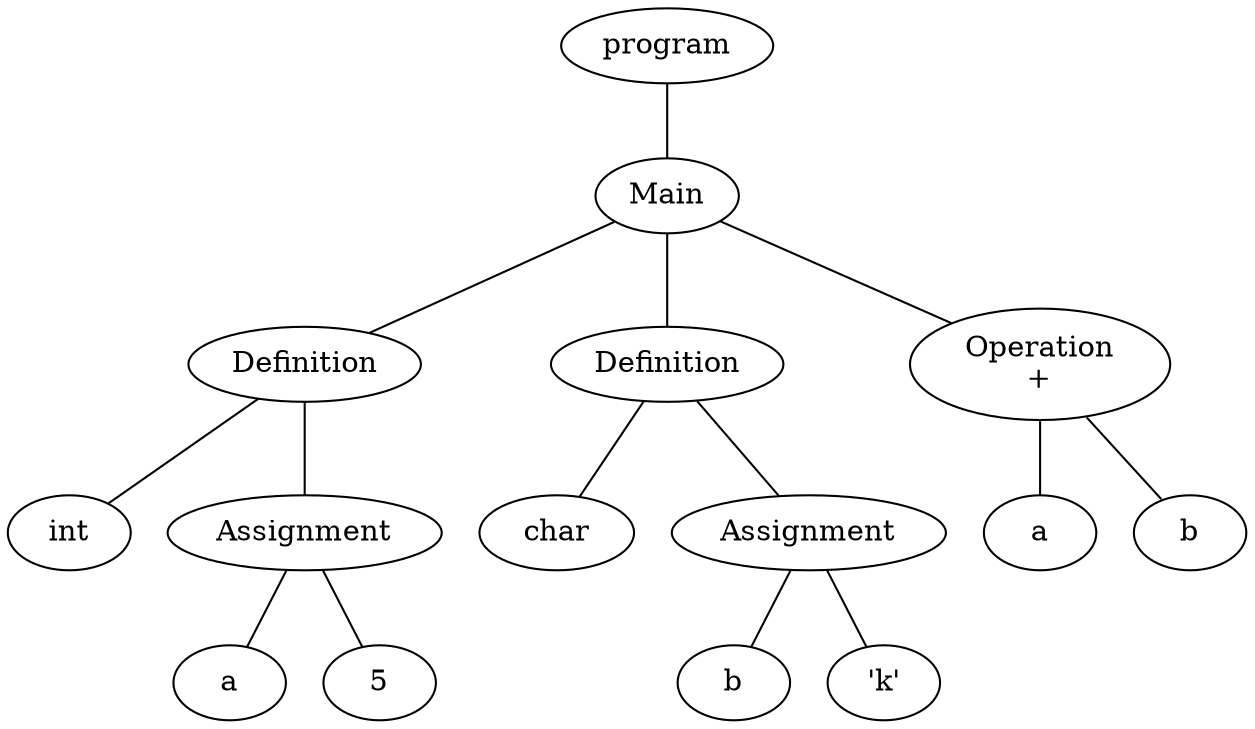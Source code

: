 graph AST {
0[label="program"];
1[label="Main"];
0 -- 1;
2[label="Definition"];
1 -- 2;
3[label=" int "];
2 -- 3;
4[label="Assignment"];
2 -- 4;
5[label="a"];
4 -- 5;
6[label="5"];
4 -- 6;
7[label="Definition"];
1 -- 7;
8[label=" char "];
7 -- 8;
9[label="Assignment"];
7 -- 9;
10[label="b"];
9 -- 10;
11[label="'k'"];
9 -- 11;
12[label="Operation
+"];
1 -- 12;
13[label="a"];
12 -- 13;
14[label="b"];
12 -- 14;

}